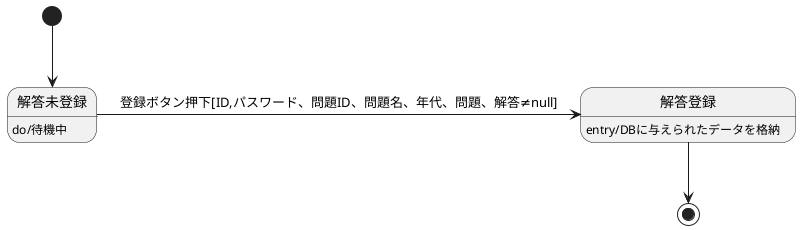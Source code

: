 @startuml
解答未登録 : do/待機中
解答登録 : entry/DBに与えられたデータを格納


[*] --> 解答未登録
解答未登録 -> 解答登録 :登録ボタン押下[ID,パスワード、問題ID、問題名、年代、問題、解答≠null]
解答登録 --> [*]
@enduml